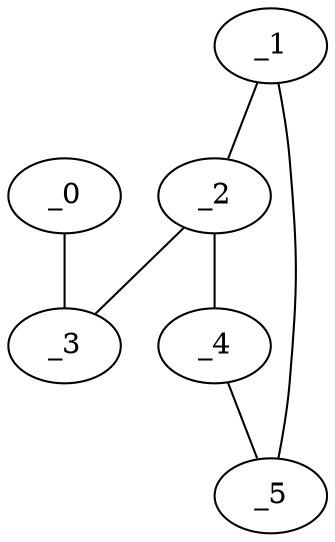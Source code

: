graph EP1_0042 {
	_0	 [x="2.22273",
		y="2.06311"];
	_3	 [x="0.35729",
		y="3.16917"];
	_0 -- _3;
	_1	 [x="2.46198",
		y="0.606979"];
	_2	 [x="0.850999",
		y="1.03467"];
	_1 -- _2;
	_5	 [x="2.12231",
		y="1.91467"];
	_1 -- _5;
	_2 -- _3;
	_4	 [x="0.98869",
		y="1.82688"];
	_2 -- _4;
	_4 -- _5;
}
